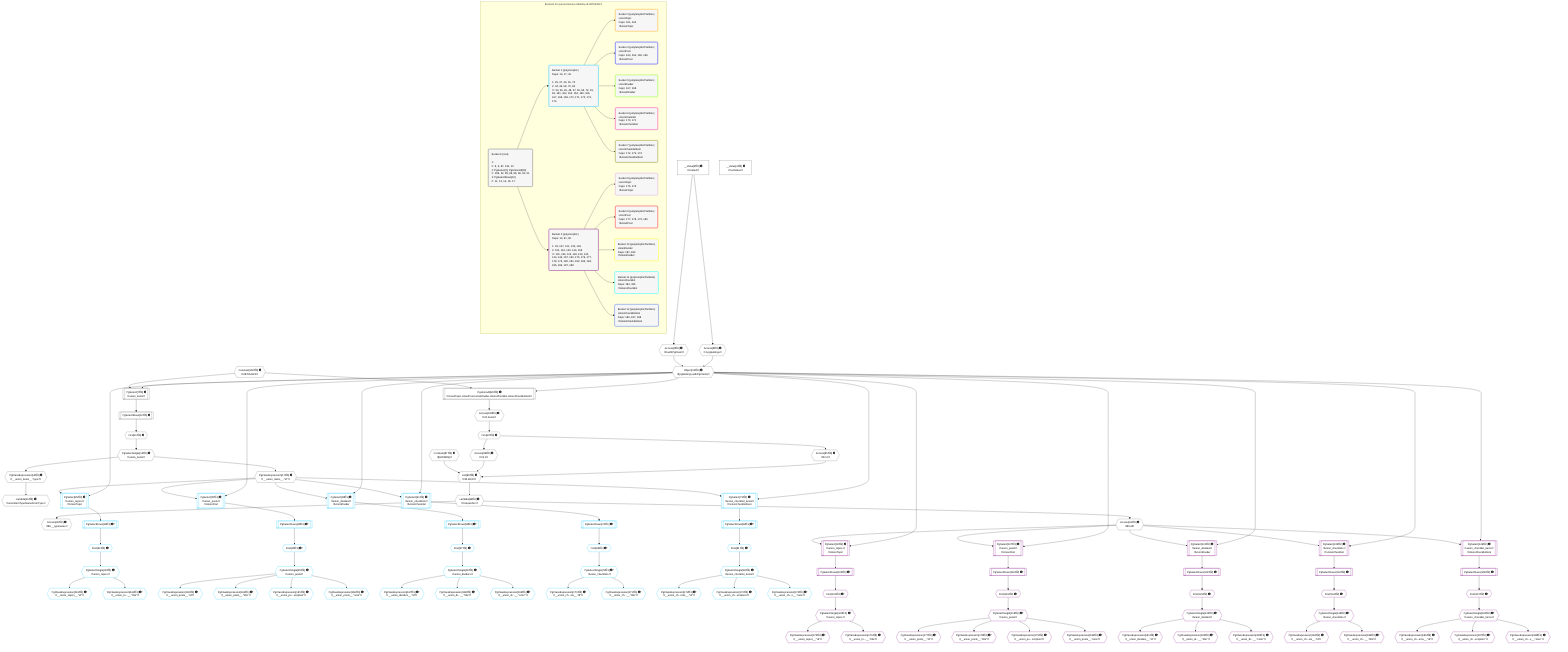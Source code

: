 %%{init: {'themeVariables': { 'fontSize': '12px'}}}%%
graph TD
    classDef path fill:#eee,stroke:#000,color:#000
    classDef plan fill:#fff,stroke-width:1px,color:#000
    classDef itemplan fill:#fff,stroke-width:2px,color:#000
    classDef unbatchedplan fill:#dff,stroke-width:1px,color:#000
    classDef sideeffectplan fill:#fcc,stroke-width:2px,color:#000
    classDef bucket fill:#f6f6f6,color:#000,stroke-width:2px,text-align:left

    subgraph "Buckets for queries/unions-table/by-id-987654321"
    Bucket0("Bucket 0 (root)<br /><br />1: <br />ᐳ: 8, 9, 87, 190, 10<br />2: PgSelect[7], PgUnionAll[20]<br />ᐳ: 189, 22, 85, 86, 88, 89, 90, 91<br />3: PgSelectRows[12]<br />ᐳ: 11, 13, 14, 16, 17"):::bucket
    Bucket1("Bucket 1 (polymorphic)<br />Deps: 10, 17, 16<br /><br />1: 25, 37, 49, 61, 73<br />2: 34, 46, 58, 70, 82<br />ᐳ: 33, 36, 45, 48, 57, 60, 69, 72, 81, 84, 161, 162, 163, 164, 165, 166, 167, 168, 169, 170, 171, 172, 173, 174"):::bucket
    Bucket2("Bucket 2 (polymorphic)<br />Deps: 10, 91, 90<br /><br />1: 93, 107, 121, 135, 149<br />2: 102, 116, 130, 144, 158<br />ᐳ: 101, 104, 115, 118, 129, 132, 143, 146, 157, 160, 175, 176, 177, 178, 179, 180, 181, 182, 183, 184, 185, 186, 187, 188"):::bucket
    Bucket3("Bucket 3 (polymorphicPartition)<br />UnionTopic<br />Deps: 161, 162<br />ᐳUnionTopic"):::bucket
    Bucket4("Bucket 4 (polymorphicPartition)<br />UnionPost<br />Deps: 163, 164, 165, 166<br />ᐳUnionPost"):::bucket
    Bucket5("Bucket 5 (polymorphicPartition)<br />UnionDivider<br />Deps: 167, 168<br />ᐳUnionDivider"):::bucket
    Bucket6("Bucket 6 (polymorphicPartition)<br />UnionChecklist<br />Deps: 170, 171<br />ᐳUnionChecklist"):::bucket
    Bucket7("Bucket 7 (polymorphicPartition)<br />UnionChecklistItem<br />Deps: 172, 173, 174<br />ᐳUnionChecklistItem"):::bucket
    Bucket8("Bucket 8 (polymorphicPartition)<br />UnionTopic<br />Deps: 175, 176<br />ᐳUnionTopic"):::bucket
    Bucket9("Bucket 9 (polymorphicPartition)<br />UnionPost<br />Deps: 177, 178, 179, 180<br />ᐳUnionPost"):::bucket
    Bucket10("Bucket 10 (polymorphicPartition)<br />UnionDivider<br />Deps: 181, 182<br />ᐳUnionDivider"):::bucket
    Bucket11("Bucket 11 (polymorphicPartition)<br />UnionChecklist<br />Deps: 184, 185<br />ᐳUnionChecklist"):::bucket
    Bucket12("Bucket 12 (polymorphicPartition)<br />UnionChecklistItem<br />Deps: 186, 187, 188<br />ᐳUnionChecklistItem"):::bucket
    end
    Bucket0 --> Bucket1 & Bucket2
    Bucket1 --> Bucket3 & Bucket4 & Bucket5 & Bucket6 & Bucket7
    Bucket2 --> Bucket8 & Bucket9 & Bucket10 & Bucket11 & Bucket12

    %% plan dependencies
    List88{{"List[88∈0] ➊<br />ᐸ85,86,87ᐳ"}}:::plan
    Access85{{"Access[85∈0] ➊<br />ᐸ22.0ᐳ"}}:::plan
    Access86{{"Access[86∈0] ➊<br />ᐸ22.1ᐳ"}}:::plan
    Constant87{{"Constant[87∈0] ➊<br />ᐸ[HIDDEN]ᐳ"}}:::plan
    Access85 & Access86 & Constant87 --> List88
    PgSelect7[["PgSelect[7∈0] ➊<br />ᐸunion_itemsᐳ"]]:::plan
    Object10{{"Object[10∈0] ➊<br />ᐸ{pgSettings,withPgClient}ᐳ"}}:::plan
    Constant190{{"Constant[190∈0] ➊<br />ᐸ987654321ᐳ"}}:::plan
    Object10 & Constant190 --> PgSelect7
    Access8{{"Access[8∈0] ➊<br />ᐸ2.pgSettingsᐳ"}}:::plan
    Access9{{"Access[9∈0] ➊<br />ᐸ2.withPgClientᐳ"}}:::plan
    Access8 & Access9 --> Object10
    PgUnionAll20[["PgUnionAll[20∈0] ➊<br />ᐸUnionTopic,UnionPost,UnionDivider,UnionChecklist,UnionChecklistItemᐳ"]]:::plan
    Object10 & Constant190 --> PgUnionAll20
    __Value2["__Value[2∈0] ➊<br />ᐸcontextᐳ"]:::plan
    __Value2 --> Access8
    __Value2 --> Access9
    First11{{"First[11∈0] ➊"}}:::plan
    PgSelectRows12[["PgSelectRows[12∈0] ➊"]]:::plan
    PgSelectRows12 --> First11
    PgSelect7 --> PgSelectRows12
    PgSelectSingle13{{"PgSelectSingle[13∈0] ➊<br />ᐸunion_itemsᐳ"}}:::plan
    First11 --> PgSelectSingle13
    PgClassExpression14{{"PgClassExpression[14∈0] ➊<br />ᐸ__union_items__.”type”ᐳ"}}:::plan
    PgSelectSingle13 --> PgClassExpression14
    Lambda16{{"Lambda[16∈0] ➊<br />ᐸunionItemTypeNameFromTypeᐳ"}}:::plan
    PgClassExpression14 --> Lambda16
    PgClassExpression17{{"PgClassExpression[17∈0] ➊<br />ᐸ__union_items__.”id”ᐳ"}}:::plan
    PgSelectSingle13 --> PgClassExpression17
    First22{{"First[22∈0] ➊"}}:::plan
    Access189{{"Access[189∈0] ➊<br />ᐸ20.itemsᐳ"}}:::plan
    Access189 --> First22
    First22 --> Access85
    First22 --> Access86
    Lambda89{{"Lambda[89∈0] ➊<br />ᐸtoSpecifierᐳ"}}:::plan
    List88 --> Lambda89
    Access90{{"Access[90∈0] ➊<br />ᐸ89.__typenameᐳ"}}:::plan
    Lambda89 --> Access90
    Access91{{"Access[91∈0] ➊<br />ᐸ89.idᐳ"}}:::plan
    Lambda89 --> Access91
    PgUnionAll20 --> Access189
    __Value4["__Value[4∈0] ➊<br />ᐸrootValueᐳ"]:::plan
    PgSelect25[["PgSelect[25∈1] ➊<br />ᐸunion_topicsᐳ<br />ᐳUnionTopic"]]:::plan
    Object10 & PgClassExpression17 --> PgSelect25
    PgSelect37[["PgSelect[37∈1] ➊<br />ᐸunion_postsᐳ<br />ᐳUnionPost"]]:::plan
    Object10 & PgClassExpression17 --> PgSelect37
    PgSelect49[["PgSelect[49∈1] ➊<br />ᐸunion_dividersᐳ<br />ᐳUnionDivider"]]:::plan
    Object10 & PgClassExpression17 --> PgSelect49
    PgSelect61[["PgSelect[61∈1] ➊<br />ᐸunion_checklistsᐳ<br />ᐳUnionChecklist"]]:::plan
    Object10 & PgClassExpression17 --> PgSelect61
    PgSelect73[["PgSelect[73∈1] ➊<br />ᐸunion_checklist_itemsᐳ<br />ᐳUnionChecklistItem"]]:::plan
    Object10 & PgClassExpression17 --> PgSelect73
    First33{{"First[33∈1] ➊^"}}:::plan
    PgSelectRows34[["PgSelectRows[34∈1] ➊^"]]:::plan
    PgSelectRows34 --> First33
    PgSelect25 --> PgSelectRows34
    PgSelectSingle36{{"PgSelectSingle[36∈1] ➊^<br />ᐸunion_topicsᐳ"}}:::plan
    First33 --> PgSelectSingle36
    First45{{"First[45∈1] ➊^"}}:::plan
    PgSelectRows46[["PgSelectRows[46∈1] ➊^"]]:::plan
    PgSelectRows46 --> First45
    PgSelect37 --> PgSelectRows46
    PgSelectSingle48{{"PgSelectSingle[48∈1] ➊^<br />ᐸunion_postsᐳ"}}:::plan
    First45 --> PgSelectSingle48
    First57{{"First[57∈1] ➊^"}}:::plan
    PgSelectRows58[["PgSelectRows[58∈1] ➊^"]]:::plan
    PgSelectRows58 --> First57
    PgSelect49 --> PgSelectRows58
    PgSelectSingle60{{"PgSelectSingle[60∈1] ➊^<br />ᐸunion_dividersᐳ"}}:::plan
    First57 --> PgSelectSingle60
    First69{{"First[69∈1] ➊^"}}:::plan
    PgSelectRows70[["PgSelectRows[70∈1] ➊^"]]:::plan
    PgSelectRows70 --> First69
    PgSelect61 --> PgSelectRows70
    PgSelectSingle72{{"PgSelectSingle[72∈1] ➊^<br />ᐸunion_checklistsᐳ"}}:::plan
    First69 --> PgSelectSingle72
    First81{{"First[81∈1] ➊^"}}:::plan
    PgSelectRows82[["PgSelectRows[82∈1] ➊^"]]:::plan
    PgSelectRows82 --> First81
    PgSelect73 --> PgSelectRows82
    PgSelectSingle84{{"PgSelectSingle[84∈1] ➊^<br />ᐸunion_checklist_itemsᐳ"}}:::plan
    First81 --> PgSelectSingle84
    PgClassExpression161{{"PgClassExpression[161∈1] ➊^<br />ᐸ__union_topics__.”id”ᐳ"}}:::plan
    PgSelectSingle36 --> PgClassExpression161
    PgClassExpression162{{"PgClassExpression[162∈1] ➊^<br />ᐸ__union_to...__.”title”ᐳ"}}:::plan
    PgSelectSingle36 --> PgClassExpression162
    PgClassExpression163{{"PgClassExpression[163∈1] ➊^<br />ᐸ__union_posts__.”id”ᐳ"}}:::plan
    PgSelectSingle48 --> PgClassExpression163
    PgClassExpression164{{"PgClassExpression[164∈1] ➊^<br />ᐸ__union_posts__.”title”ᐳ"}}:::plan
    PgSelectSingle48 --> PgClassExpression164
    PgClassExpression165{{"PgClassExpression[165∈1] ➊^<br />ᐸ__union_po...scription”ᐳ"}}:::plan
    PgSelectSingle48 --> PgClassExpression165
    PgClassExpression166{{"PgClassExpression[166∈1] ➊^<br />ᐸ__union_posts__.”note”ᐳ"}}:::plan
    PgSelectSingle48 --> PgClassExpression166
    PgClassExpression167{{"PgClassExpression[167∈1] ➊^<br />ᐸ__union_dividers__.”id”ᐳ"}}:::plan
    PgSelectSingle60 --> PgClassExpression167
    PgClassExpression168{{"PgClassExpression[168∈1] ➊^<br />ᐸ__union_di...__.”title”ᐳ"}}:::plan
    PgSelectSingle60 --> PgClassExpression168
    PgClassExpression169{{"PgClassExpression[169∈1] ➊^<br />ᐸ__union_di...__.”color”ᐳ"}}:::plan
    PgSelectSingle60 --> PgClassExpression169
    PgClassExpression170{{"PgClassExpression[170∈1] ➊^<br />ᐸ__union_ch...sts__.”id”ᐳ"}}:::plan
    PgSelectSingle72 --> PgClassExpression170
    PgClassExpression171{{"PgClassExpression[171∈1] ➊^<br />ᐸ__union_ch...__.”title”ᐳ"}}:::plan
    PgSelectSingle72 --> PgClassExpression171
    PgClassExpression172{{"PgClassExpression[172∈1] ➊^<br />ᐸ__union_ch...ems__.”id”ᐳ"}}:::plan
    PgSelectSingle84 --> PgClassExpression172
    PgClassExpression173{{"PgClassExpression[173∈1] ➊^<br />ᐸ__union_ch...scription”ᐳ"}}:::plan
    PgSelectSingle84 --> PgClassExpression173
    PgClassExpression174{{"PgClassExpression[174∈1] ➊^<br />ᐸ__union_ch...s__.”note”ᐳ"}}:::plan
    PgSelectSingle84 --> PgClassExpression174
    PgSelect93[["PgSelect[93∈2] ➊<br />ᐸunion_topicsᐳ<br />ᐳUnionTopic"]]:::plan
    Object10 & Access91 --> PgSelect93
    PgSelect107[["PgSelect[107∈2] ➊<br />ᐸunion_postsᐳ<br />ᐳUnionPost"]]:::plan
    Object10 & Access91 --> PgSelect107
    PgSelect121[["PgSelect[121∈2] ➊<br />ᐸunion_dividersᐳ<br />ᐳUnionDivider"]]:::plan
    Object10 & Access91 --> PgSelect121
    PgSelect135[["PgSelect[135∈2] ➊<br />ᐸunion_checklistsᐳ<br />ᐳUnionChecklist"]]:::plan
    Object10 & Access91 --> PgSelect135
    PgSelect149[["PgSelect[149∈2] ➊<br />ᐸunion_checklist_itemsᐳ<br />ᐳUnionChecklistItem"]]:::plan
    Object10 & Access91 --> PgSelect149
    First101{{"First[101∈2] ➊^"}}:::plan
    PgSelectRows102[["PgSelectRows[102∈2] ➊^"]]:::plan
    PgSelectRows102 --> First101
    PgSelect93 --> PgSelectRows102
    PgSelectSingle104{{"PgSelectSingle[104∈2] ➊^<br />ᐸunion_topicsᐳ"}}:::plan
    First101 --> PgSelectSingle104
    First115{{"First[115∈2] ➊^"}}:::plan
    PgSelectRows116[["PgSelectRows[116∈2] ➊^"]]:::plan
    PgSelectRows116 --> First115
    PgSelect107 --> PgSelectRows116
    PgSelectSingle118{{"PgSelectSingle[118∈2] ➊^<br />ᐸunion_postsᐳ"}}:::plan
    First115 --> PgSelectSingle118
    First129{{"First[129∈2] ➊^"}}:::plan
    PgSelectRows130[["PgSelectRows[130∈2] ➊^"]]:::plan
    PgSelectRows130 --> First129
    PgSelect121 --> PgSelectRows130
    PgSelectSingle132{{"PgSelectSingle[132∈2] ➊^<br />ᐸunion_dividersᐳ"}}:::plan
    First129 --> PgSelectSingle132
    First143{{"First[143∈2] ➊^"}}:::plan
    PgSelectRows144[["PgSelectRows[144∈2] ➊^"]]:::plan
    PgSelectRows144 --> First143
    PgSelect135 --> PgSelectRows144
    PgSelectSingle146{{"PgSelectSingle[146∈2] ➊^<br />ᐸunion_checklistsᐳ"}}:::plan
    First143 --> PgSelectSingle146
    First157{{"First[157∈2] ➊^"}}:::plan
    PgSelectRows158[["PgSelectRows[158∈2] ➊^"]]:::plan
    PgSelectRows158 --> First157
    PgSelect149 --> PgSelectRows158
    PgSelectSingle160{{"PgSelectSingle[160∈2] ➊^<br />ᐸunion_checklist_itemsᐳ"}}:::plan
    First157 --> PgSelectSingle160
    PgClassExpression175{{"PgClassExpression[175∈2] ➊^<br />ᐸ__union_topics__.”id”ᐳ"}}:::plan
    PgSelectSingle104 --> PgClassExpression175
    PgClassExpression176{{"PgClassExpression[176∈2] ➊^<br />ᐸ__union_to...__.”title”ᐳ"}}:::plan
    PgSelectSingle104 --> PgClassExpression176
    PgClassExpression177{{"PgClassExpression[177∈2] ➊^<br />ᐸ__union_posts__.”id”ᐳ"}}:::plan
    PgSelectSingle118 --> PgClassExpression177
    PgClassExpression178{{"PgClassExpression[178∈2] ➊^<br />ᐸ__union_posts__.”title”ᐳ"}}:::plan
    PgSelectSingle118 --> PgClassExpression178
    PgClassExpression179{{"PgClassExpression[179∈2] ➊^<br />ᐸ__union_po...scription”ᐳ"}}:::plan
    PgSelectSingle118 --> PgClassExpression179
    PgClassExpression180{{"PgClassExpression[180∈2] ➊^<br />ᐸ__union_posts__.”note”ᐳ"}}:::plan
    PgSelectSingle118 --> PgClassExpression180
    PgClassExpression181{{"PgClassExpression[181∈2] ➊^<br />ᐸ__union_dividers__.”id”ᐳ"}}:::plan
    PgSelectSingle132 --> PgClassExpression181
    PgClassExpression182{{"PgClassExpression[182∈2] ➊^<br />ᐸ__union_di...__.”title”ᐳ"}}:::plan
    PgSelectSingle132 --> PgClassExpression182
    PgClassExpression183{{"PgClassExpression[183∈2] ➊^<br />ᐸ__union_di...__.”color”ᐳ"}}:::plan
    PgSelectSingle132 --> PgClassExpression183
    PgClassExpression184{{"PgClassExpression[184∈2] ➊^<br />ᐸ__union_ch...sts__.”id”ᐳ"}}:::plan
    PgSelectSingle146 --> PgClassExpression184
    PgClassExpression185{{"PgClassExpression[185∈2] ➊^<br />ᐸ__union_ch...__.”title”ᐳ"}}:::plan
    PgSelectSingle146 --> PgClassExpression185
    PgClassExpression186{{"PgClassExpression[186∈2] ➊^<br />ᐸ__union_ch...ems__.”id”ᐳ"}}:::plan
    PgSelectSingle160 --> PgClassExpression186
    PgClassExpression187{{"PgClassExpression[187∈2] ➊^<br />ᐸ__union_ch...scription”ᐳ"}}:::plan
    PgSelectSingle160 --> PgClassExpression187
    PgClassExpression188{{"PgClassExpression[188∈2] ➊^<br />ᐸ__union_ch...s__.”note”ᐳ"}}:::plan
    PgSelectSingle160 --> PgClassExpression188

    %% define steps
    classDef bucket0 stroke:#696969
    class Bucket0,__Value2,__Value4,PgSelect7,Access8,Access9,Object10,First11,PgSelectRows12,PgSelectSingle13,PgClassExpression14,Lambda16,PgClassExpression17,PgUnionAll20,First22,Access85,Access86,Constant87,List88,Lambda89,Access90,Access91,Access189,Constant190 bucket0
    classDef bucket1 stroke:#00bfff
    class Bucket1,PgSelect25,First33,PgSelectRows34,PgSelectSingle36,PgSelect37,First45,PgSelectRows46,PgSelectSingle48,PgSelect49,First57,PgSelectRows58,PgSelectSingle60,PgSelect61,First69,PgSelectRows70,PgSelectSingle72,PgSelect73,First81,PgSelectRows82,PgSelectSingle84,PgClassExpression161,PgClassExpression162,PgClassExpression163,PgClassExpression164,PgClassExpression165,PgClassExpression166,PgClassExpression167,PgClassExpression168,PgClassExpression169,PgClassExpression170,PgClassExpression171,PgClassExpression172,PgClassExpression173,PgClassExpression174 bucket1
    classDef bucket2 stroke:#7f007f
    class Bucket2,PgSelect93,First101,PgSelectRows102,PgSelectSingle104,PgSelect107,First115,PgSelectRows116,PgSelectSingle118,PgSelect121,First129,PgSelectRows130,PgSelectSingle132,PgSelect135,First143,PgSelectRows144,PgSelectSingle146,PgSelect149,First157,PgSelectRows158,PgSelectSingle160,PgClassExpression175,PgClassExpression176,PgClassExpression177,PgClassExpression178,PgClassExpression179,PgClassExpression180,PgClassExpression181,PgClassExpression182,PgClassExpression183,PgClassExpression184,PgClassExpression185,PgClassExpression186,PgClassExpression187,PgClassExpression188 bucket2
    classDef bucket3 stroke:#ffa500
    class Bucket3 bucket3
    classDef bucket4 stroke:#0000ff
    class Bucket4 bucket4
    classDef bucket5 stroke:#7fff00
    class Bucket5 bucket5
    classDef bucket6 stroke:#ff1493
    class Bucket6 bucket6
    classDef bucket7 stroke:#808000
    class Bucket7 bucket7
    classDef bucket8 stroke:#dda0dd
    class Bucket8 bucket8
    classDef bucket9 stroke:#ff0000
    class Bucket9 bucket9
    classDef bucket10 stroke:#ffff00
    class Bucket10 bucket10
    classDef bucket11 stroke:#00ffff
    class Bucket11 bucket11
    classDef bucket12 stroke:#4169e1
    class Bucket12 bucket12